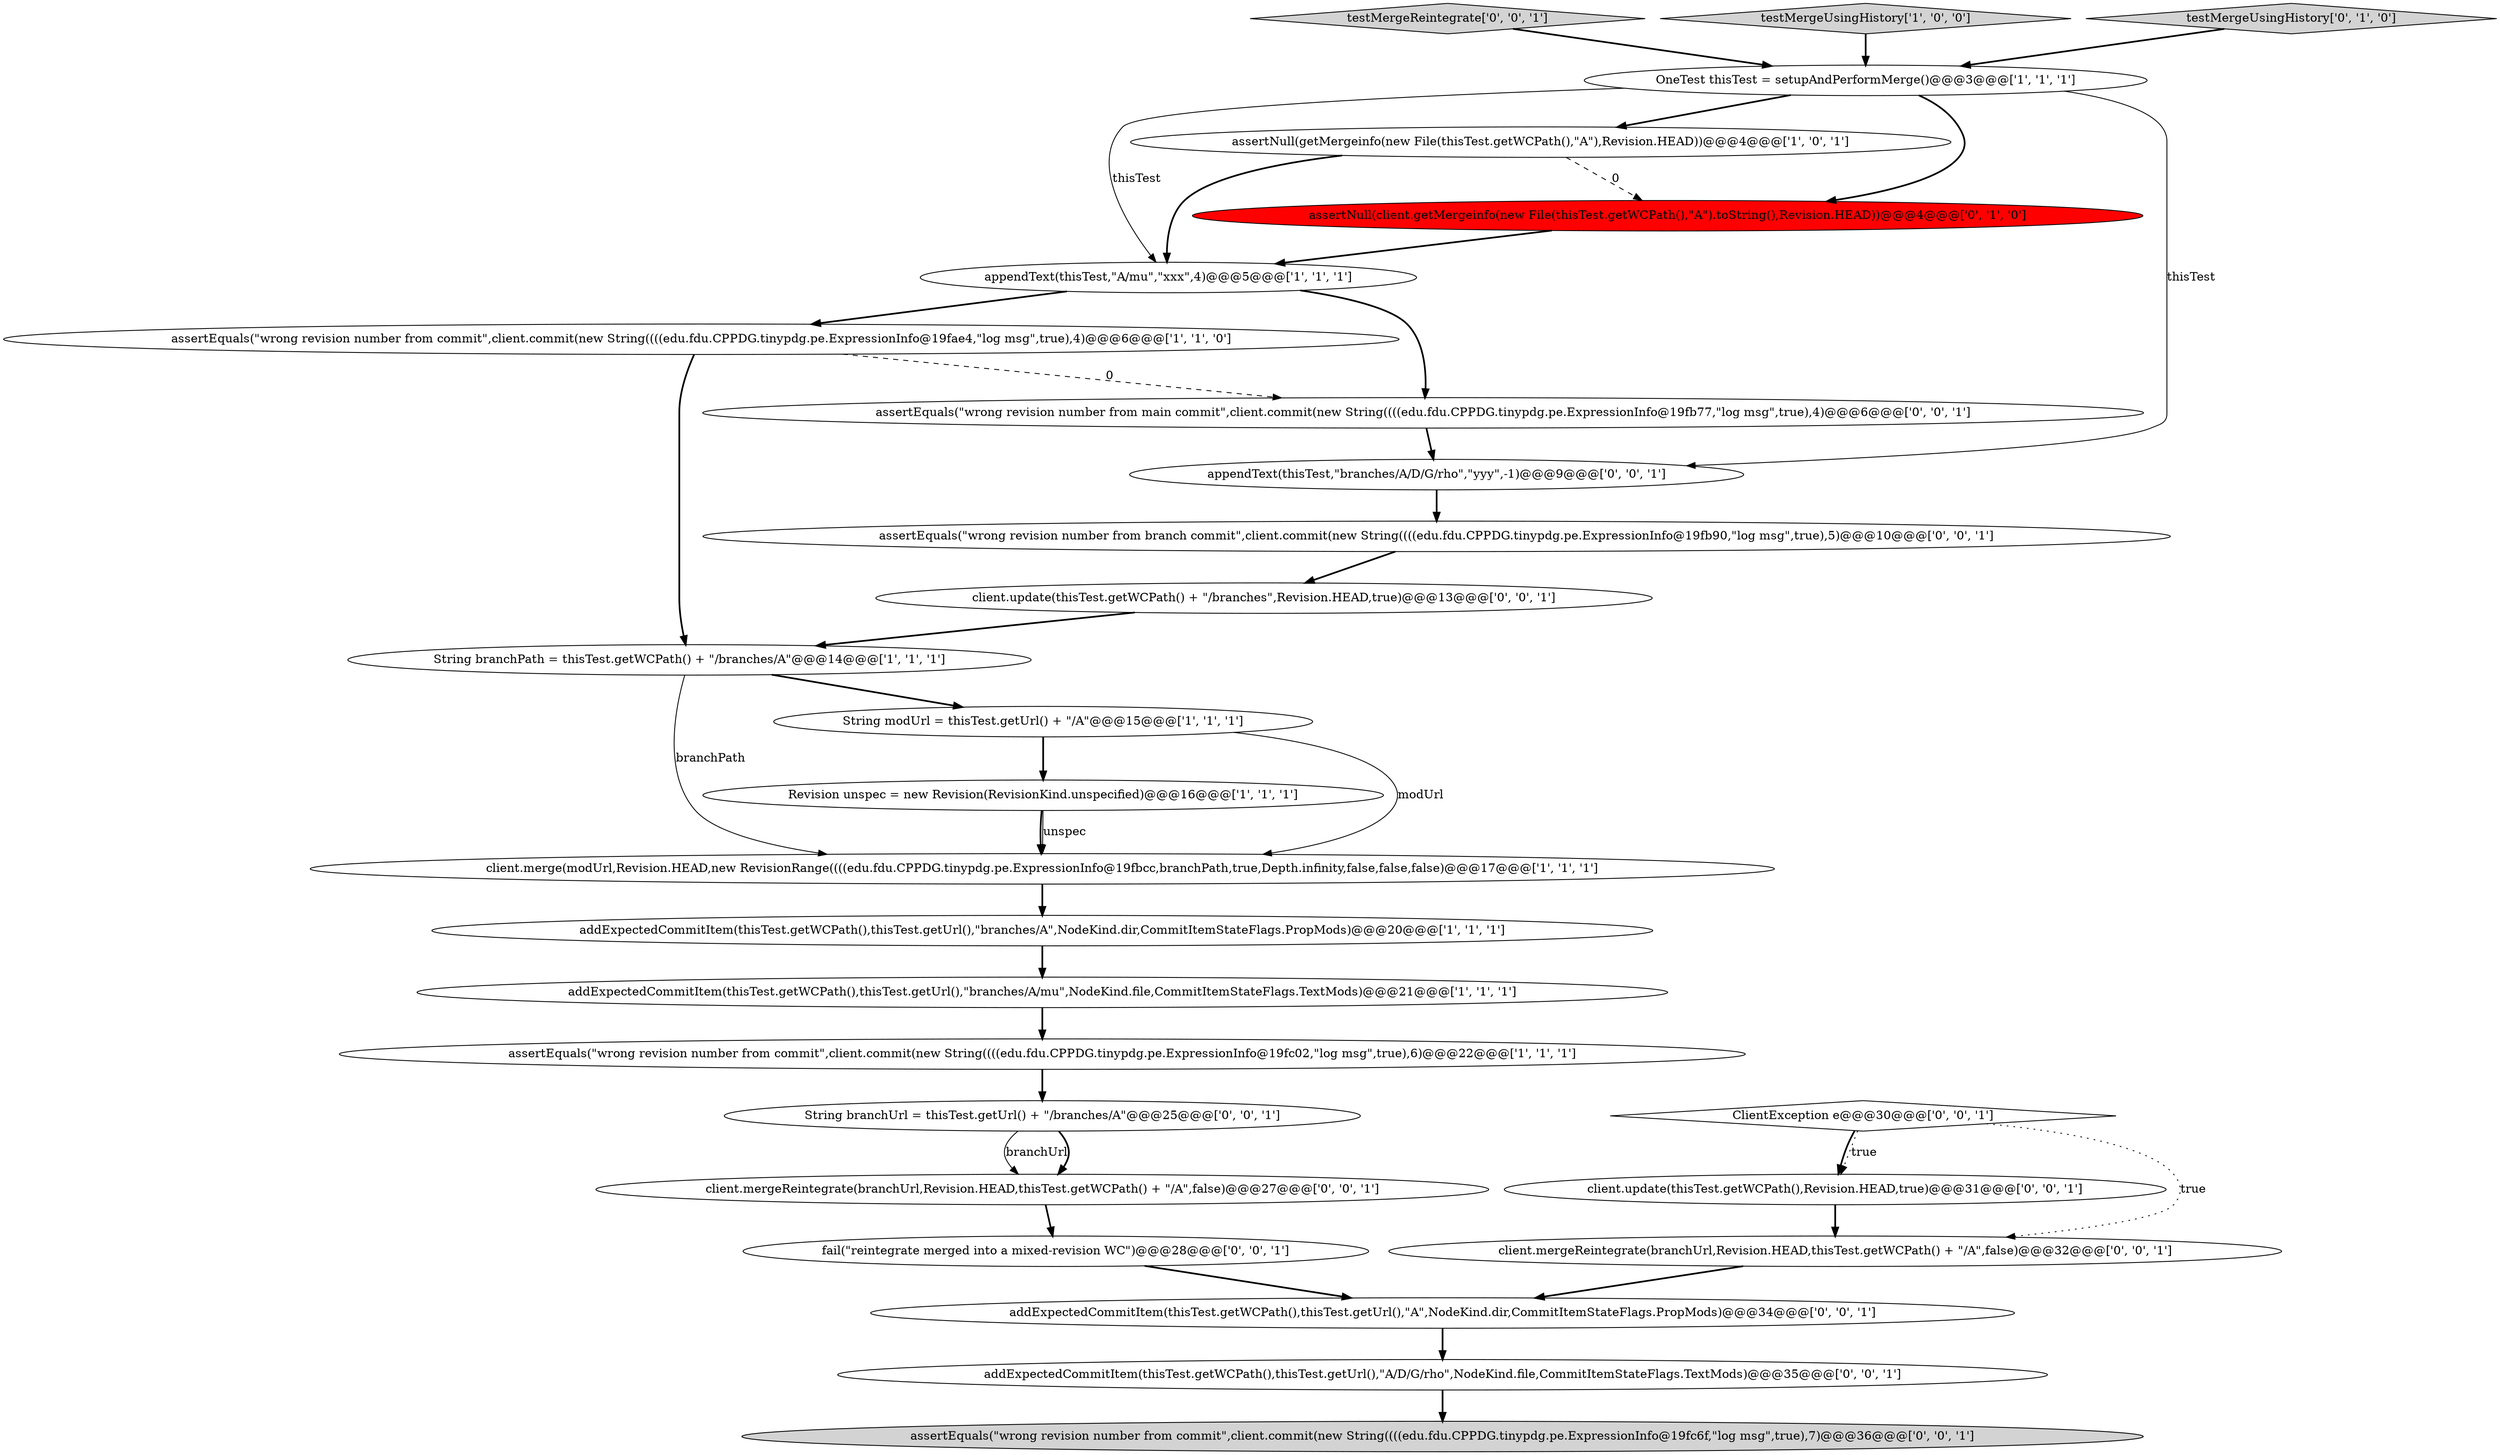 digraph {
0 [style = filled, label = "assertEquals(\"wrong revision number from commit\",client.commit(new String((((edu.fdu.CPPDG.tinypdg.pe.ExpressionInfo@19fae4,\"log msg\",true),4)@@@6@@@['1', '1', '0']", fillcolor = white, shape = ellipse image = "AAA0AAABBB1BBB"];
19 [style = filled, label = "testMergeReintegrate['0', '0', '1']", fillcolor = lightgray, shape = diamond image = "AAA0AAABBB3BBB"];
25 [style = filled, label = "fail(\"reintegrate merged into a mixed-revision WC\")@@@28@@@['0', '0', '1']", fillcolor = white, shape = ellipse image = "AAA0AAABBB3BBB"];
15 [style = filled, label = "assertEquals(\"wrong revision number from commit\",client.commit(new String((((edu.fdu.CPPDG.tinypdg.pe.ExpressionInfo@19fc6f,\"log msg\",true),7)@@@36@@@['0', '0', '1']", fillcolor = lightgray, shape = ellipse image = "AAA0AAABBB3BBB"];
12 [style = filled, label = "assertNull(client.getMergeinfo(new File(thisTest.getWCPath(),\"A\").toString(),Revision.HEAD))@@@4@@@['0', '1', '0']", fillcolor = red, shape = ellipse image = "AAA1AAABBB2BBB"];
1 [style = filled, label = "client.merge(modUrl,Revision.HEAD,new RevisionRange((((edu.fdu.CPPDG.tinypdg.pe.ExpressionInfo@19fbcc,branchPath,true,Depth.infinity,false,false,false)@@@17@@@['1', '1', '1']", fillcolor = white, shape = ellipse image = "AAA0AAABBB1BBB"];
4 [style = filled, label = "String branchPath = thisTest.getWCPath() + \"/branches/A\"@@@14@@@['1', '1', '1']", fillcolor = white, shape = ellipse image = "AAA0AAABBB1BBB"];
2 [style = filled, label = "assertNull(getMergeinfo(new File(thisTest.getWCPath(),\"A\"),Revision.HEAD))@@@4@@@['1', '0', '1']", fillcolor = white, shape = ellipse image = "AAA0AAABBB1BBB"];
23 [style = filled, label = "client.update(thisTest.getWCPath() + \"/branches\",Revision.HEAD,true)@@@13@@@['0', '0', '1']", fillcolor = white, shape = ellipse image = "AAA0AAABBB3BBB"];
3 [style = filled, label = "addExpectedCommitItem(thisTest.getWCPath(),thisTest.getUrl(),\"branches/A/mu\",NodeKind.file,CommitItemStateFlags.TextMods)@@@21@@@['1', '1', '1']", fillcolor = white, shape = ellipse image = "AAA0AAABBB1BBB"];
21 [style = filled, label = "addExpectedCommitItem(thisTest.getWCPath(),thisTest.getUrl(),\"A/D/G/rho\",NodeKind.file,CommitItemStateFlags.TextMods)@@@35@@@['0', '0', '1']", fillcolor = white, shape = ellipse image = "AAA0AAABBB3BBB"];
9 [style = filled, label = "String modUrl = thisTest.getUrl() + \"/A\"@@@15@@@['1', '1', '1']", fillcolor = white, shape = ellipse image = "AAA0AAABBB1BBB"];
7 [style = filled, label = "OneTest thisTest = setupAndPerformMerge()@@@3@@@['1', '1', '1']", fillcolor = white, shape = ellipse image = "AAA0AAABBB1BBB"];
24 [style = filled, label = "appendText(thisTest,\"branches/A/D/G/rho\",\"yyy\",-1)@@@9@@@['0', '0', '1']", fillcolor = white, shape = ellipse image = "AAA0AAABBB3BBB"];
26 [style = filled, label = "assertEquals(\"wrong revision number from branch commit\",client.commit(new String((((edu.fdu.CPPDG.tinypdg.pe.ExpressionInfo@19fb90,\"log msg\",true),5)@@@10@@@['0', '0', '1']", fillcolor = white, shape = ellipse image = "AAA0AAABBB3BBB"];
8 [style = filled, label = "appendText(thisTest,\"A/mu\",\"xxx\",4)@@@5@@@['1', '1', '1']", fillcolor = white, shape = ellipse image = "AAA0AAABBB1BBB"];
10 [style = filled, label = "testMergeUsingHistory['1', '0', '0']", fillcolor = lightgray, shape = diamond image = "AAA0AAABBB1BBB"];
22 [style = filled, label = "client.update(thisTest.getWCPath(),Revision.HEAD,true)@@@31@@@['0', '0', '1']", fillcolor = white, shape = ellipse image = "AAA0AAABBB3BBB"];
16 [style = filled, label = "assertEquals(\"wrong revision number from main commit\",client.commit(new String((((edu.fdu.CPPDG.tinypdg.pe.ExpressionInfo@19fb77,\"log msg\",true),4)@@@6@@@['0', '0', '1']", fillcolor = white, shape = ellipse image = "AAA0AAABBB3BBB"];
6 [style = filled, label = "Revision unspec = new Revision(RevisionKind.unspecified)@@@16@@@['1', '1', '1']", fillcolor = white, shape = ellipse image = "AAA0AAABBB1BBB"];
5 [style = filled, label = "assertEquals(\"wrong revision number from commit\",client.commit(new String((((edu.fdu.CPPDG.tinypdg.pe.ExpressionInfo@19fc02,\"log msg\",true),6)@@@22@@@['1', '1', '1']", fillcolor = white, shape = ellipse image = "AAA0AAABBB1BBB"];
17 [style = filled, label = "String branchUrl = thisTest.getUrl() + \"/branches/A\"@@@25@@@['0', '0', '1']", fillcolor = white, shape = ellipse image = "AAA0AAABBB3BBB"];
13 [style = filled, label = "testMergeUsingHistory['0', '1', '0']", fillcolor = lightgray, shape = diamond image = "AAA0AAABBB2BBB"];
14 [style = filled, label = "client.mergeReintegrate(branchUrl,Revision.HEAD,thisTest.getWCPath() + \"/A\",false)@@@27@@@['0', '0', '1']", fillcolor = white, shape = ellipse image = "AAA0AAABBB3BBB"];
20 [style = filled, label = "ClientException e@@@30@@@['0', '0', '1']", fillcolor = white, shape = diamond image = "AAA0AAABBB3BBB"];
18 [style = filled, label = "addExpectedCommitItem(thisTest.getWCPath(),thisTest.getUrl(),\"A\",NodeKind.dir,CommitItemStateFlags.PropMods)@@@34@@@['0', '0', '1']", fillcolor = white, shape = ellipse image = "AAA0AAABBB3BBB"];
11 [style = filled, label = "addExpectedCommitItem(thisTest.getWCPath(),thisTest.getUrl(),\"branches/A\",NodeKind.dir,CommitItemStateFlags.PropMods)@@@20@@@['1', '1', '1']", fillcolor = white, shape = ellipse image = "AAA0AAABBB1BBB"];
27 [style = filled, label = "client.mergeReintegrate(branchUrl,Revision.HEAD,thisTest.getWCPath() + \"/A\",false)@@@32@@@['0', '0', '1']", fillcolor = white, shape = ellipse image = "AAA0AAABBB3BBB"];
4->9 [style = bold, label=""];
8->16 [style = bold, label=""];
27->18 [style = bold, label=""];
7->24 [style = solid, label="thisTest"];
14->25 [style = bold, label=""];
7->12 [style = bold, label=""];
16->24 [style = bold, label=""];
21->15 [style = bold, label=""];
0->16 [style = dashed, label="0"];
25->18 [style = bold, label=""];
23->4 [style = bold, label=""];
20->27 [style = dotted, label="true"];
6->1 [style = solid, label="unspec"];
5->17 [style = bold, label=""];
10->7 [style = bold, label=""];
17->14 [style = solid, label="branchUrl"];
4->1 [style = solid, label="branchPath"];
9->6 [style = bold, label=""];
1->11 [style = bold, label=""];
20->22 [style = bold, label=""];
8->0 [style = bold, label=""];
6->1 [style = bold, label=""];
24->26 [style = bold, label=""];
2->12 [style = dashed, label="0"];
3->5 [style = bold, label=""];
22->27 [style = bold, label=""];
11->3 [style = bold, label=""];
0->4 [style = bold, label=""];
17->14 [style = bold, label=""];
7->2 [style = bold, label=""];
12->8 [style = bold, label=""];
13->7 [style = bold, label=""];
26->23 [style = bold, label=""];
9->1 [style = solid, label="modUrl"];
20->22 [style = dotted, label="true"];
7->8 [style = solid, label="thisTest"];
18->21 [style = bold, label=""];
19->7 [style = bold, label=""];
2->8 [style = bold, label=""];
}
